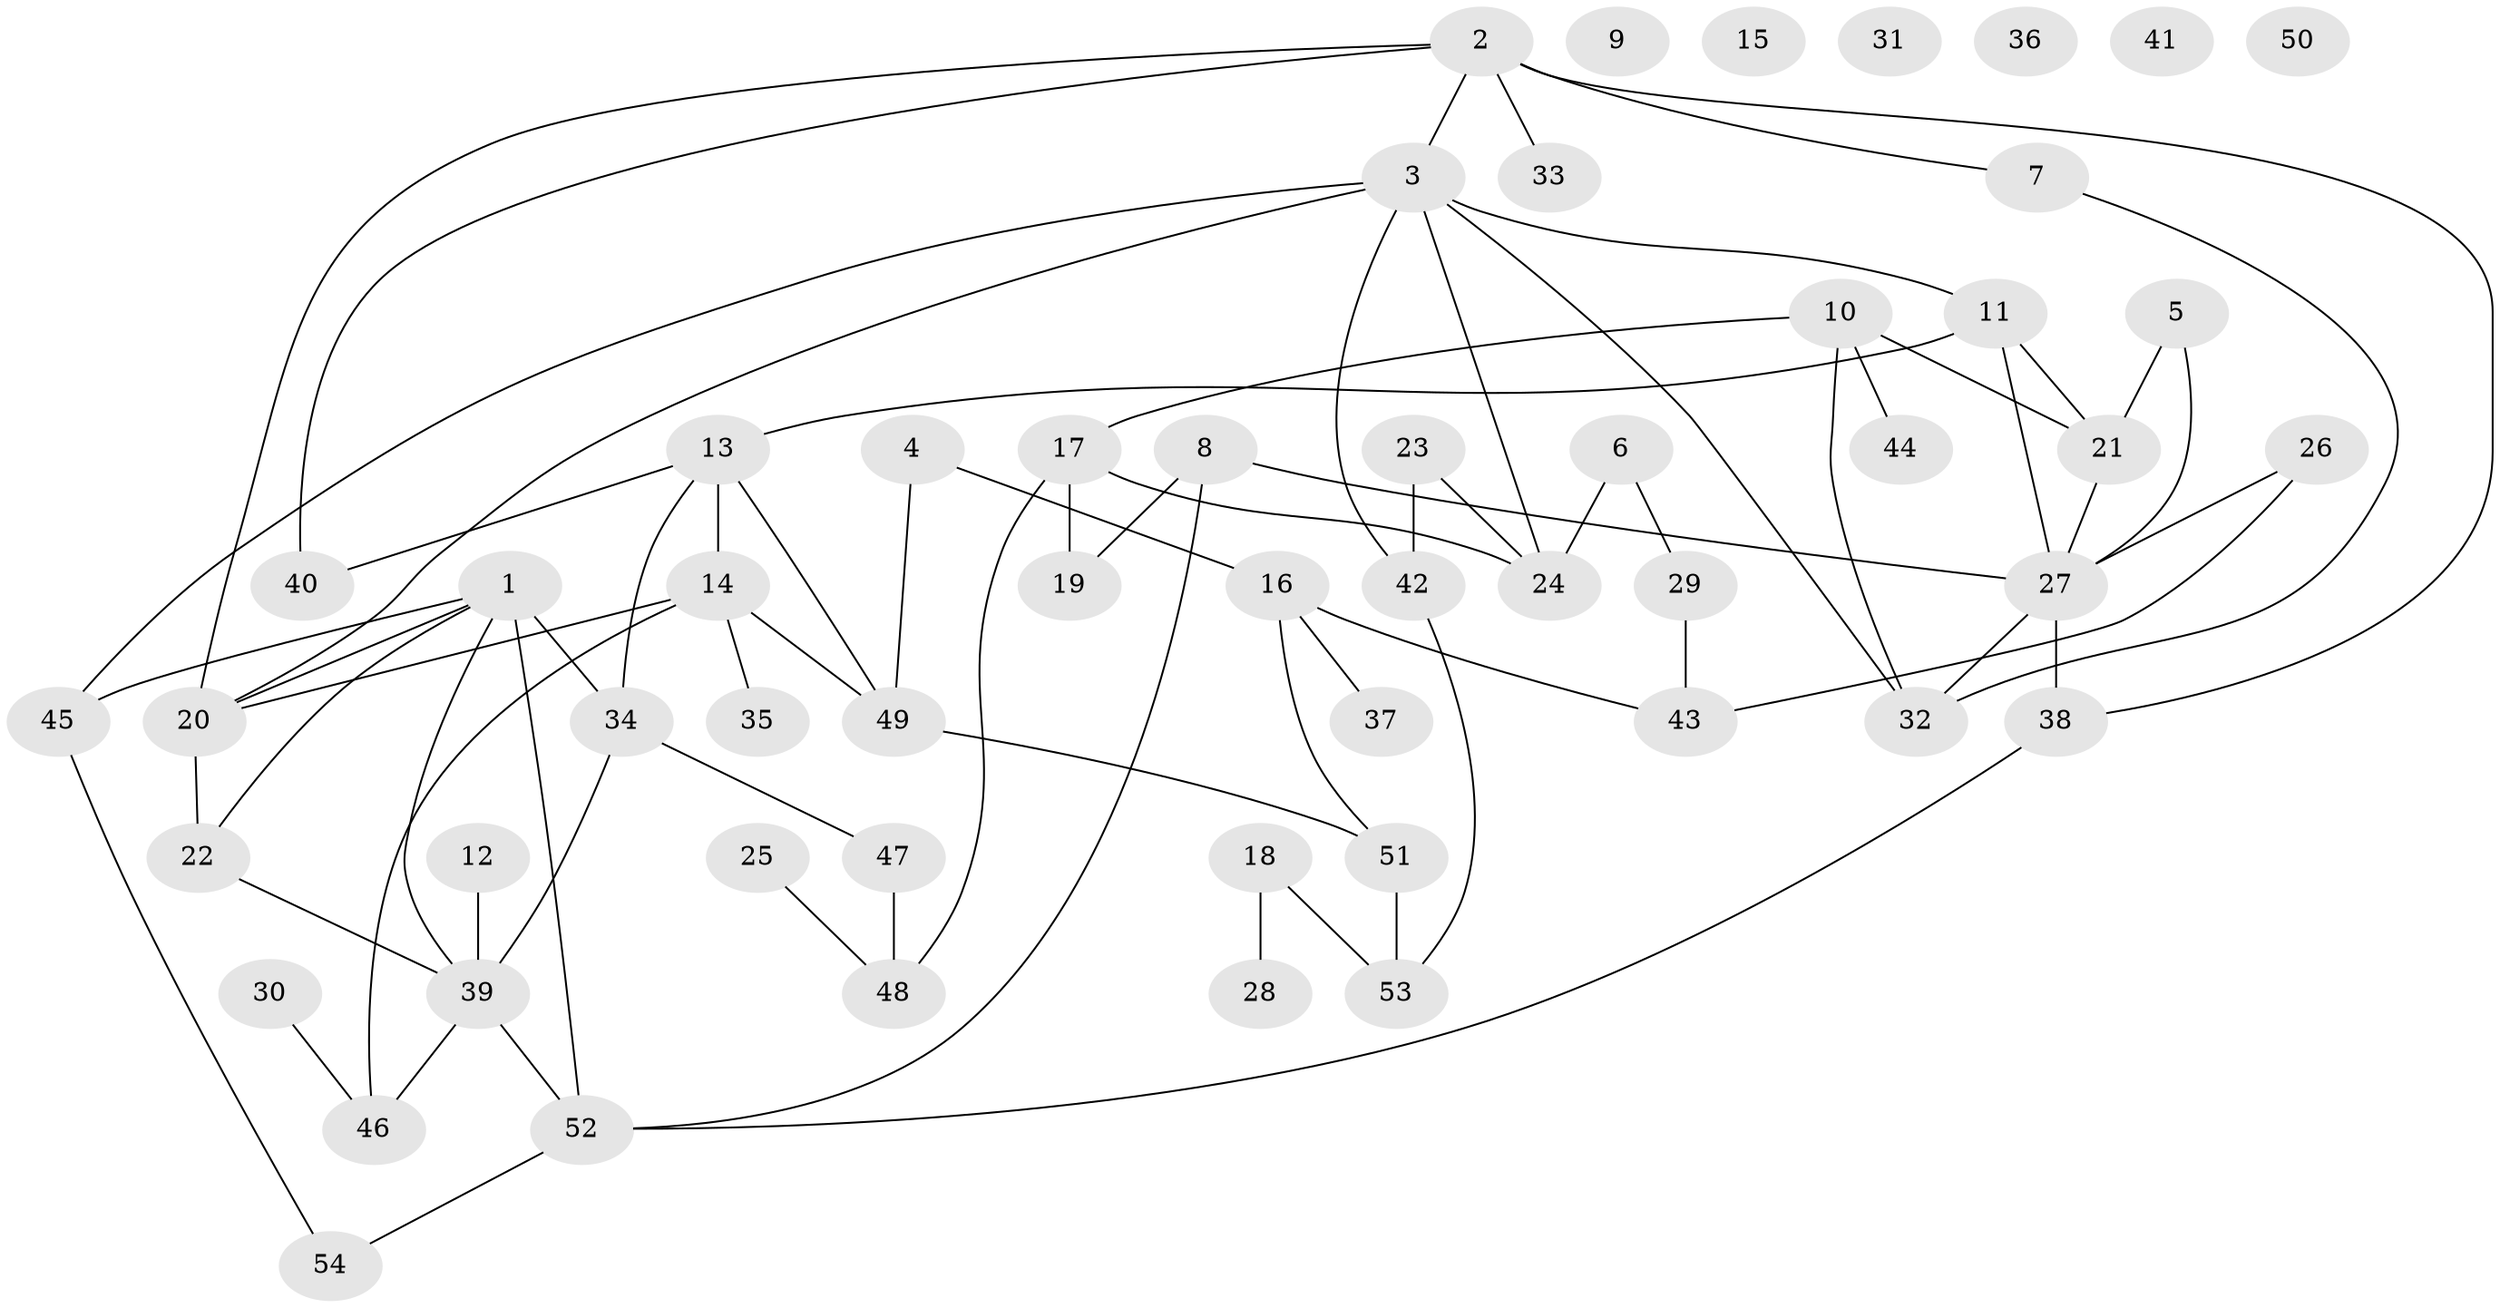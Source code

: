 // Generated by graph-tools (version 1.1) at 2025/13/03/09/25 04:13:02]
// undirected, 54 vertices, 75 edges
graph export_dot {
graph [start="1"]
  node [color=gray90,style=filled];
  1;
  2;
  3;
  4;
  5;
  6;
  7;
  8;
  9;
  10;
  11;
  12;
  13;
  14;
  15;
  16;
  17;
  18;
  19;
  20;
  21;
  22;
  23;
  24;
  25;
  26;
  27;
  28;
  29;
  30;
  31;
  32;
  33;
  34;
  35;
  36;
  37;
  38;
  39;
  40;
  41;
  42;
  43;
  44;
  45;
  46;
  47;
  48;
  49;
  50;
  51;
  52;
  53;
  54;
  1 -- 20;
  1 -- 22;
  1 -- 34;
  1 -- 39;
  1 -- 45;
  1 -- 52;
  2 -- 3;
  2 -- 7;
  2 -- 20;
  2 -- 33;
  2 -- 38;
  2 -- 40;
  3 -- 11;
  3 -- 20;
  3 -- 24;
  3 -- 32;
  3 -- 42;
  3 -- 45;
  4 -- 16;
  4 -- 49;
  5 -- 21;
  5 -- 27;
  6 -- 24;
  6 -- 29;
  7 -- 32;
  8 -- 19;
  8 -- 27;
  8 -- 52;
  10 -- 17;
  10 -- 21;
  10 -- 32;
  10 -- 44;
  11 -- 13;
  11 -- 21;
  11 -- 27;
  12 -- 39;
  13 -- 14;
  13 -- 34;
  13 -- 40;
  13 -- 49;
  14 -- 20;
  14 -- 35;
  14 -- 46;
  14 -- 49;
  16 -- 37;
  16 -- 43;
  16 -- 51;
  17 -- 19;
  17 -- 24;
  17 -- 48;
  18 -- 28;
  18 -- 53;
  20 -- 22;
  21 -- 27;
  22 -- 39;
  23 -- 24;
  23 -- 42;
  25 -- 48;
  26 -- 27;
  26 -- 43;
  27 -- 32;
  27 -- 38;
  29 -- 43;
  30 -- 46;
  34 -- 39;
  34 -- 47;
  38 -- 52;
  39 -- 46;
  39 -- 52;
  42 -- 53;
  45 -- 54;
  47 -- 48;
  49 -- 51;
  51 -- 53;
  52 -- 54;
}
